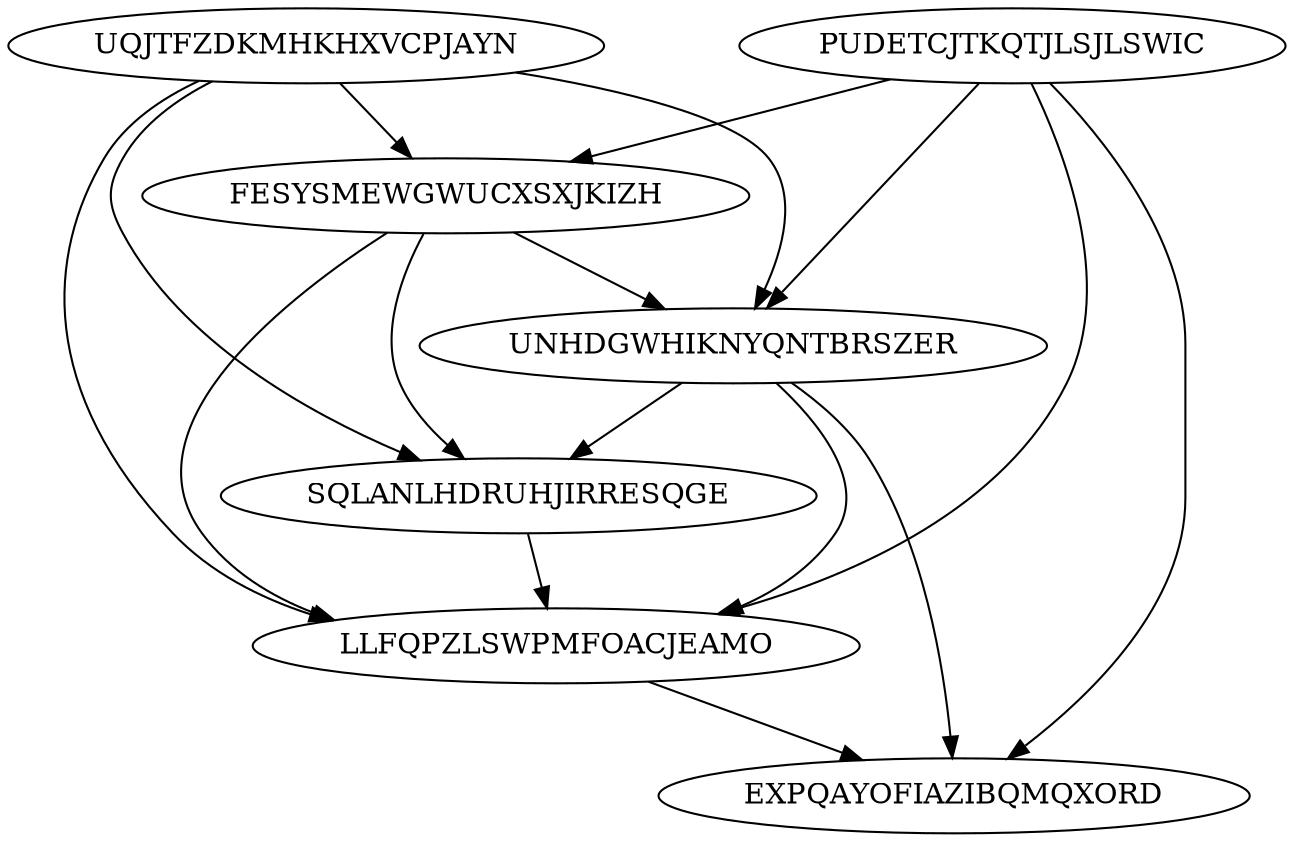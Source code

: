 digraph "N7M16" {
	UQJTFZDKMHKHXVCPJAYN			[Weight=18, Start=0, Processor=1];
	PUDETCJTKQTJLSJLSWIC			[Weight=15, Start=0, Processor=2];
	FESYSMEWGWUCXSXJKIZH			[Weight=19, Start=28, Processor=1];
	UNHDGWHIKNYQNTBRSZER			[Weight=19, Start=47, Processor=1];
	SQLANLHDRUHJIRRESQGE			[Weight=14, Start=66, Processor=1];
	LLFQPZLSWPMFOACJEAMO			[Weight=19, Start=80, Processor=1];
	EXPQAYOFIAZIBQMQXORD			[Weight=18, Start=99, Processor=1];
	PUDETCJTKQTJLSJLSWIC -> FESYSMEWGWUCXSXJKIZH		[Weight=13];
	LLFQPZLSWPMFOACJEAMO -> EXPQAYOFIAZIBQMQXORD		[Weight=10];
	UNHDGWHIKNYQNTBRSZER -> LLFQPZLSWPMFOACJEAMO		[Weight=10];
	PUDETCJTKQTJLSJLSWIC -> UNHDGWHIKNYQNTBRSZER		[Weight=13];
	PUDETCJTKQTJLSJLSWIC -> EXPQAYOFIAZIBQMQXORD		[Weight=20];
	UQJTFZDKMHKHXVCPJAYN -> UNHDGWHIKNYQNTBRSZER		[Weight=17];
	UNHDGWHIKNYQNTBRSZER -> EXPQAYOFIAZIBQMQXORD		[Weight=17];
	SQLANLHDRUHJIRRESQGE -> LLFQPZLSWPMFOACJEAMO		[Weight=12];
	FESYSMEWGWUCXSXJKIZH -> LLFQPZLSWPMFOACJEAMO		[Weight=20];
	UQJTFZDKMHKHXVCPJAYN -> FESYSMEWGWUCXSXJKIZH		[Weight=17];
	FESYSMEWGWUCXSXJKIZH -> SQLANLHDRUHJIRRESQGE		[Weight=13];
	UNHDGWHIKNYQNTBRSZER -> SQLANLHDRUHJIRRESQGE		[Weight=10];
	UQJTFZDKMHKHXVCPJAYN -> LLFQPZLSWPMFOACJEAMO		[Weight=13];
	PUDETCJTKQTJLSJLSWIC -> LLFQPZLSWPMFOACJEAMO		[Weight=17];
	FESYSMEWGWUCXSXJKIZH -> UNHDGWHIKNYQNTBRSZER		[Weight=14];
	UQJTFZDKMHKHXVCPJAYN -> SQLANLHDRUHJIRRESQGE		[Weight=12];
}
